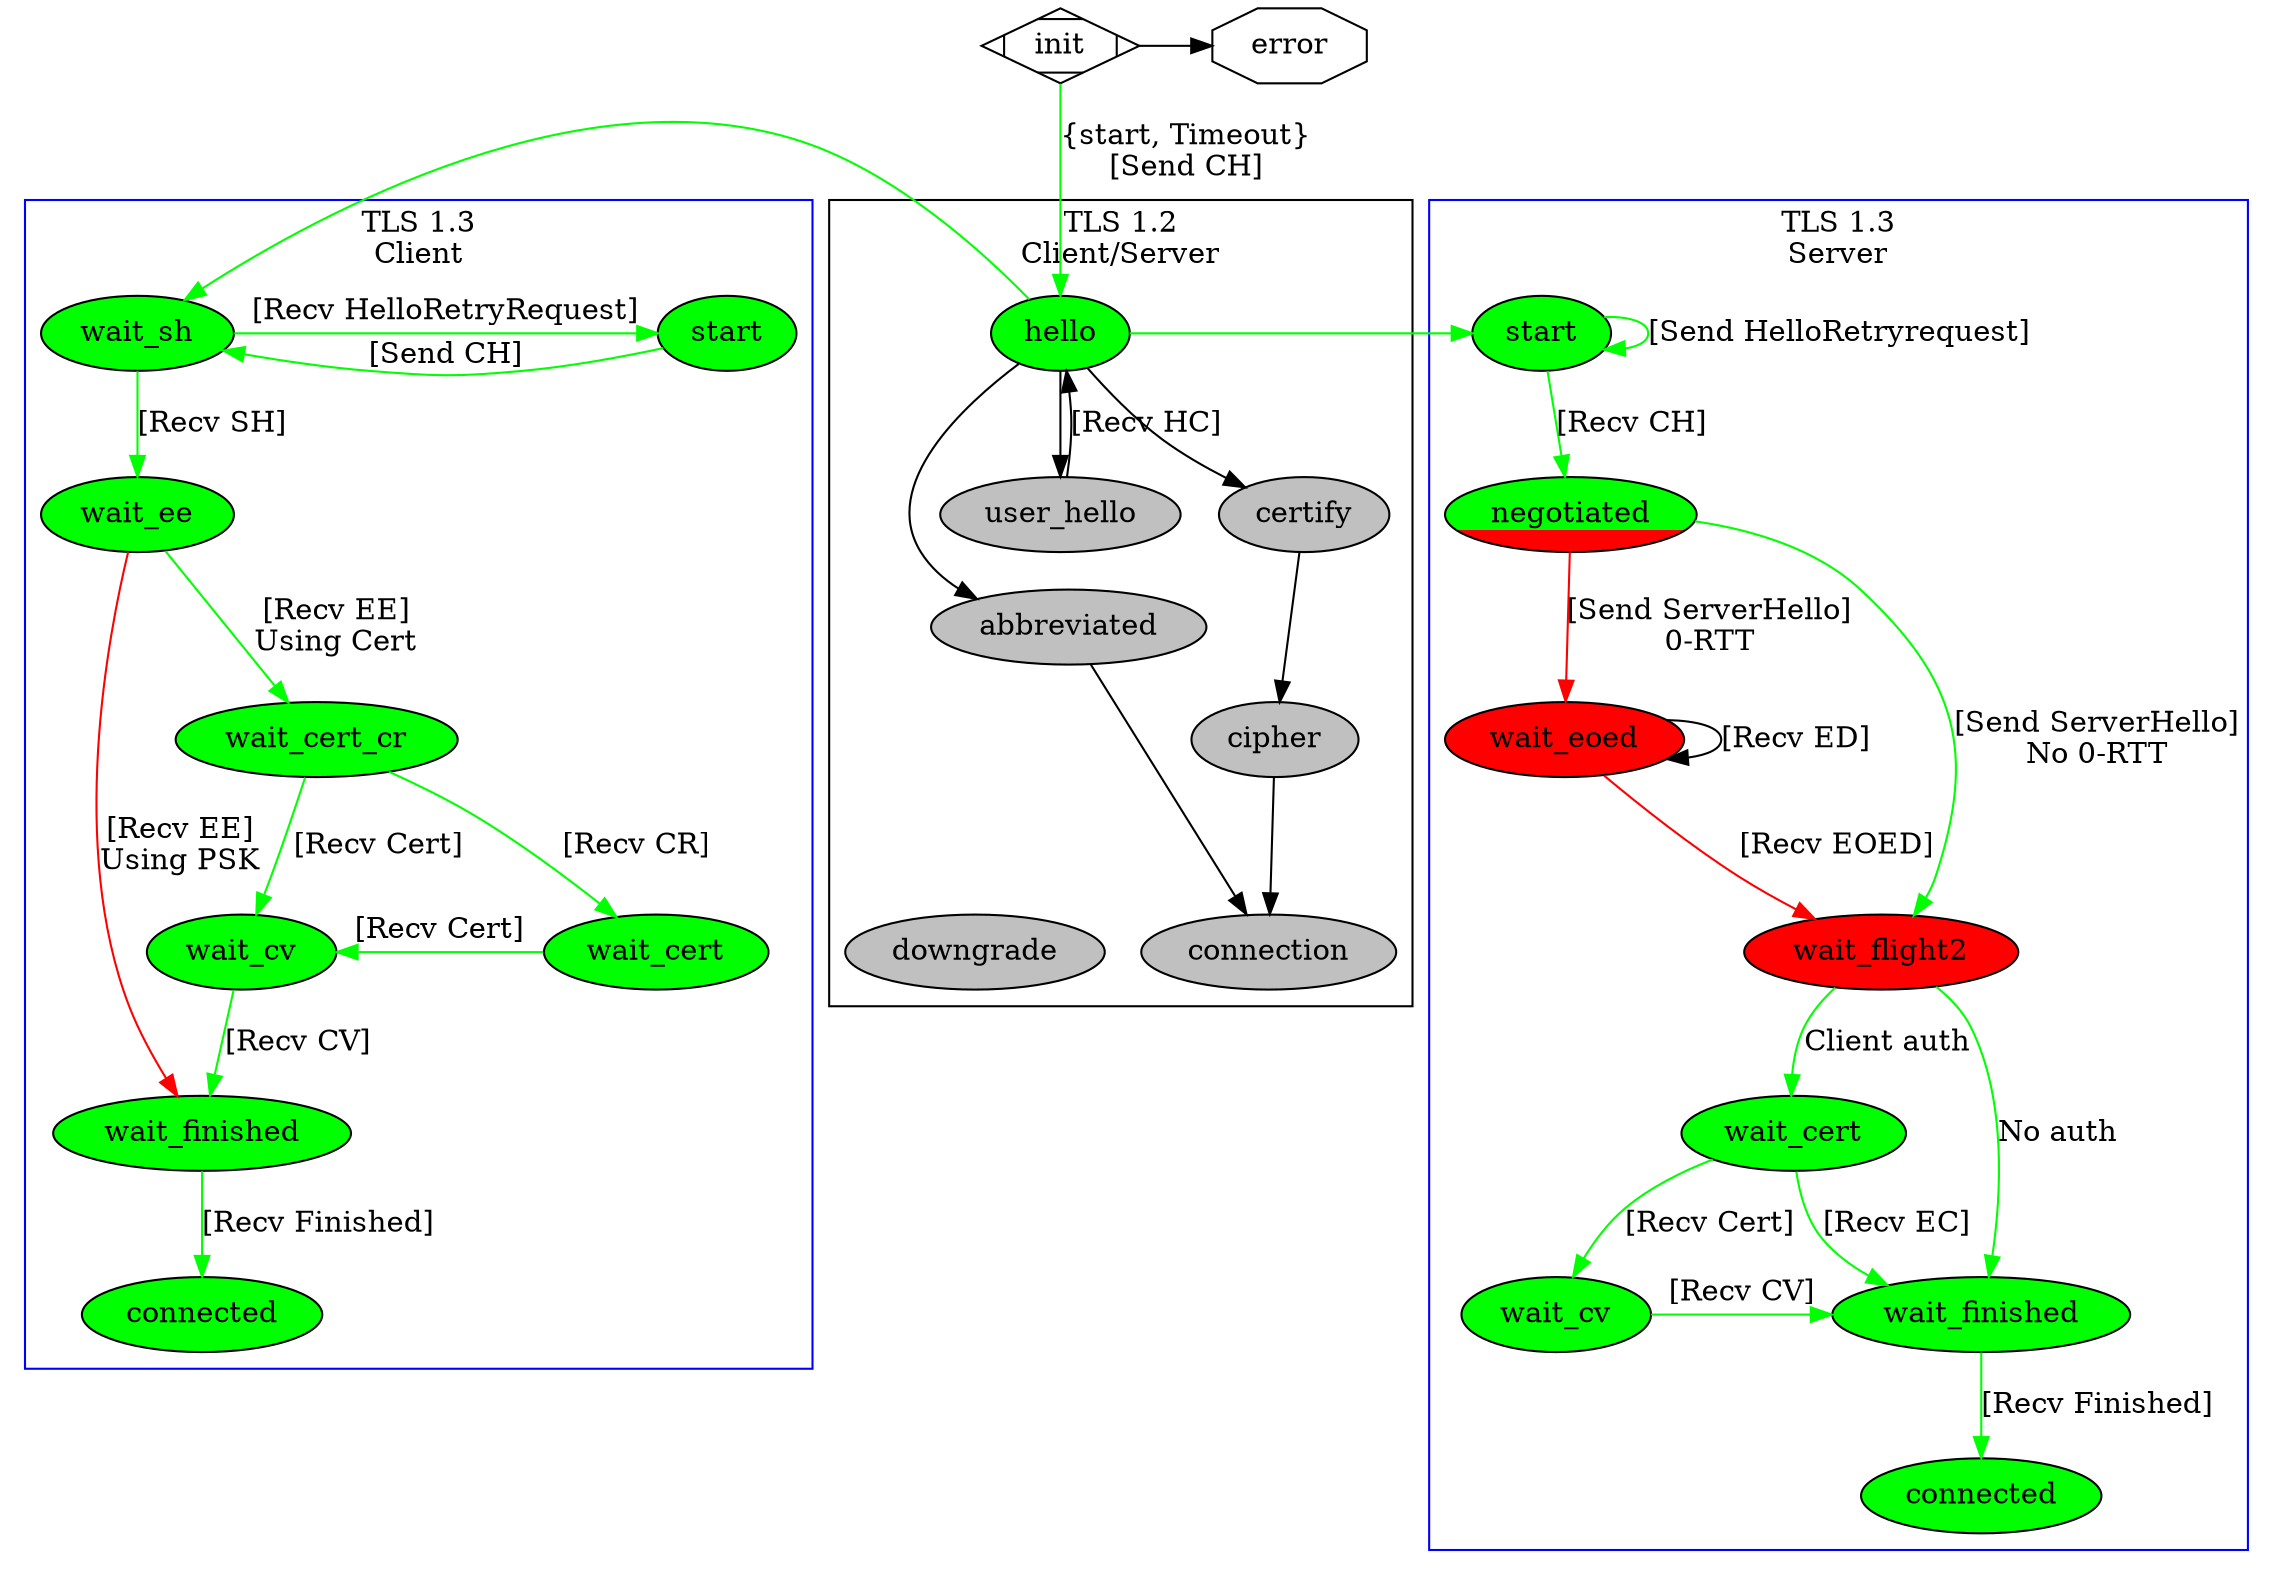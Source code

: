 digraph TLS {

        init [shape=Mdiamond];
	error [shape=octagon];

	init -> error [constraint=false];

	subgraph cluster1 {
		node [style=filled];

		// TLS 1.3
		tls13_client_start -> tls13_client_wait_sh
		[label="[Send CH]",constraint=false,rankdir="RL",color=green];

		tls13_client_wait_sh -> tls13_client_wait_ee
		[label="[Recv SH]",color=green];
		tls13_client_wait_sh -> tls13_client_start
		[label="[Recv HelloRetryRequest]",constraint=false,rankdir="LR",color=green];

		tls13_client_wait_ee -> tls13_client_wait_finished
		[label="[Recv EE]\nUsing PSK",color=red];
		tls13_client_wait_ee -> tls13_client_wait_cert_cr
		[label="[Recv EE]\nUsing Cert",color=green];
		tls13_client_wait_cert_cr -> tls13_client_wait_cv
		[label="[Recv Cert]",color=green];
		tls13_client_wait_cert_cr -> tls13_client_wait_cert
		[label="[Recv CR]",color=green];
		tls13_client_wait_cert -> tls13_client_wait_cv
		[label="[Recv Cert]",constraint=false,color=green];
		tls13_client_wait_cv -> tls13_client_wait_finished
		[label="[Recv CV]",color=green];
		tls13_client_wait_finished -> tls13_client_connected
		[label="[Recv Finished]",color=green];

		tls13_client_start [label="start",fillcolor=green];
		tls13_client_wait_sh [label="wait_sh",color=black,fillcolor=green];
		tls13_client_wait_ee [label="wait_ee",color=black,fillcolor=green];
		tls13_client_wait_finished [label="wait_finished",color=black,fillcolor=green];
		tls13_client_wait_cert_cr [label="wait_cert_cr",color=black,fillcolor=green];
		tls13_client_wait_cv [label="wait_cv",color=black,fillcolor=green];
		tls13_client_wait_cert [label="wait_cert",fillcolor=green];
		tls13_client_connected [label="connected",color=black,fillcolor=green];

		label="TLS 1.3\nClient"
		color=blue;

		// { rank = same; tls12_hello; tls13_client_start;}

}

	subgraph cluster0 {
		node [style=filled,color=black,fillcolor=grey];
		color=lightgrey;
		// hello [style=filled,color=black,fillcolor=green];

		// {rank=same; tls12_hello; tls13_client_start; }
		tls12_hello -> tls13_client_wait_sh
		[constraint=false,color=green,rank=same];

		tls12_hello -> tls12_abbreviated;
		tls12_hello -> tls12_user_hello;
		tls12_hello -> tls12_certify;



		tls12_user_hello -> tls12_hello [label="[Recv HC]",constraint=false];

		tls12_abbreviated -> tls12_connection;


		tls12_certify -> tls12_cipher;
		tls12_cipher -> tls12_connection;

		tls12_hello [label="hello",style=filled,color=black,fillcolor=green];
		tls12_user_hello [label="user_hello"];
		tls12_abbreviated [label="abbreviated"];
		tls12_certify [label="certify"];
		tls12_cipher [label="cipher"];
		tls12_connection [label="connection"];
		tls12_downgrade [label="downgrade"];

		label="TLS 1.2\nClient/Server";
		color=black;

		{rank=same; tls12_downgrade; tls12_connection; }



	}



	subgraph cluster2 {
		node [style=filled,color=black,fillcolor=grey];

		// tls12_hello -> tls13_server_start [label="[Recv CH]",constraint=false];

		// { rank = same; tls12_hello; tls13_server_start;}
		tls12_hello -> tls13_server_start
		[constraint=false,color=green,rank=same];

		tls13_server_start -> tls13_server_negotiated
		[label="[Recv CH]",color=green];
		tls13_server_start -> tls13_server_start
		[label="[Send HelloRetryrequest]",constraint=false,color=green];

		// tls13_server_recvd_ch -> tls13_server_negotiated [label="Select params"];

		tls13_server_negotiated -> tls13_server_wait_eoed
		[label="[Send ServerHello]\n0-RTT",color=red];
		tls13_server_negotiated -> tls13_server_wait_flight2
		[label="[Send ServerHello]\nNo 0-RTT",color=green];

		tls13_server_wait_eoed -> tls13_server_wait_eoed [label="[Recv ED]"];
		tls13_server_wait_eoed -> tls13_server_wait_flight2 [label="[Recv EOED]",color=red];

		tls13_server_wait_flight2 -> tls13_server_wait_cert
		[label="Client auth",color=green];
		tls13_server_wait_flight2 -> tls13_server_wait_finished
		[label="No auth",color=green];

		tls13_server_wait_cert -> tls13_server_wait_cv [label="[Recv Cert]",color=green];
		tls13_server_wait_cert -> tls13_server_wait_finished
		[label="[Recv EC]",color=green];
		tls13_server_wait_cv -> tls13_server_wait_finished
		[label="[Recv CV]",constraint=false,color=green];

		tls13_server_wait_finished -> tls13_server_connected
		[label="[Recv Finished]",color=green];

		tls13_server_start
		[label="start",fillcolor="green"];
		// tls13_server_recvd_ch [label="recvd_ch"];
		tls13_server_negotiated
		[label="negotiated",fillcolor="green;0.7:red",gradientangle=270];
		tls13_server_wait_eoed [label="wait_eoed",fillcolor=red];
		tls13_server_wait_flight2 [label="wait_flight2",fillcolor="red",
					   gradientangle=270];
		tls13_server_wait_cert [label="wait_cert",fillcolor=green];
		tls13_server_wait_cv [label="wait_cv",fillcolor=green];
		tls13_server_wait_finished [label="wait_finished",fillcolor=green];
		tls13_server_connected [label="connected",fillcolor=green];

		label="TLS 1.3\nServer"
		color=blue;



        }
        init -> tls12_hello [label="{start, Timeout}\n[Send CH]",color=green];

	// Workaround to keep node ordering
	init -> tls13_client_wait_sh [label="[Send CH]",style=invis];
	init -> tls13_server_start [label="[Send CH]",style=invis];

}
